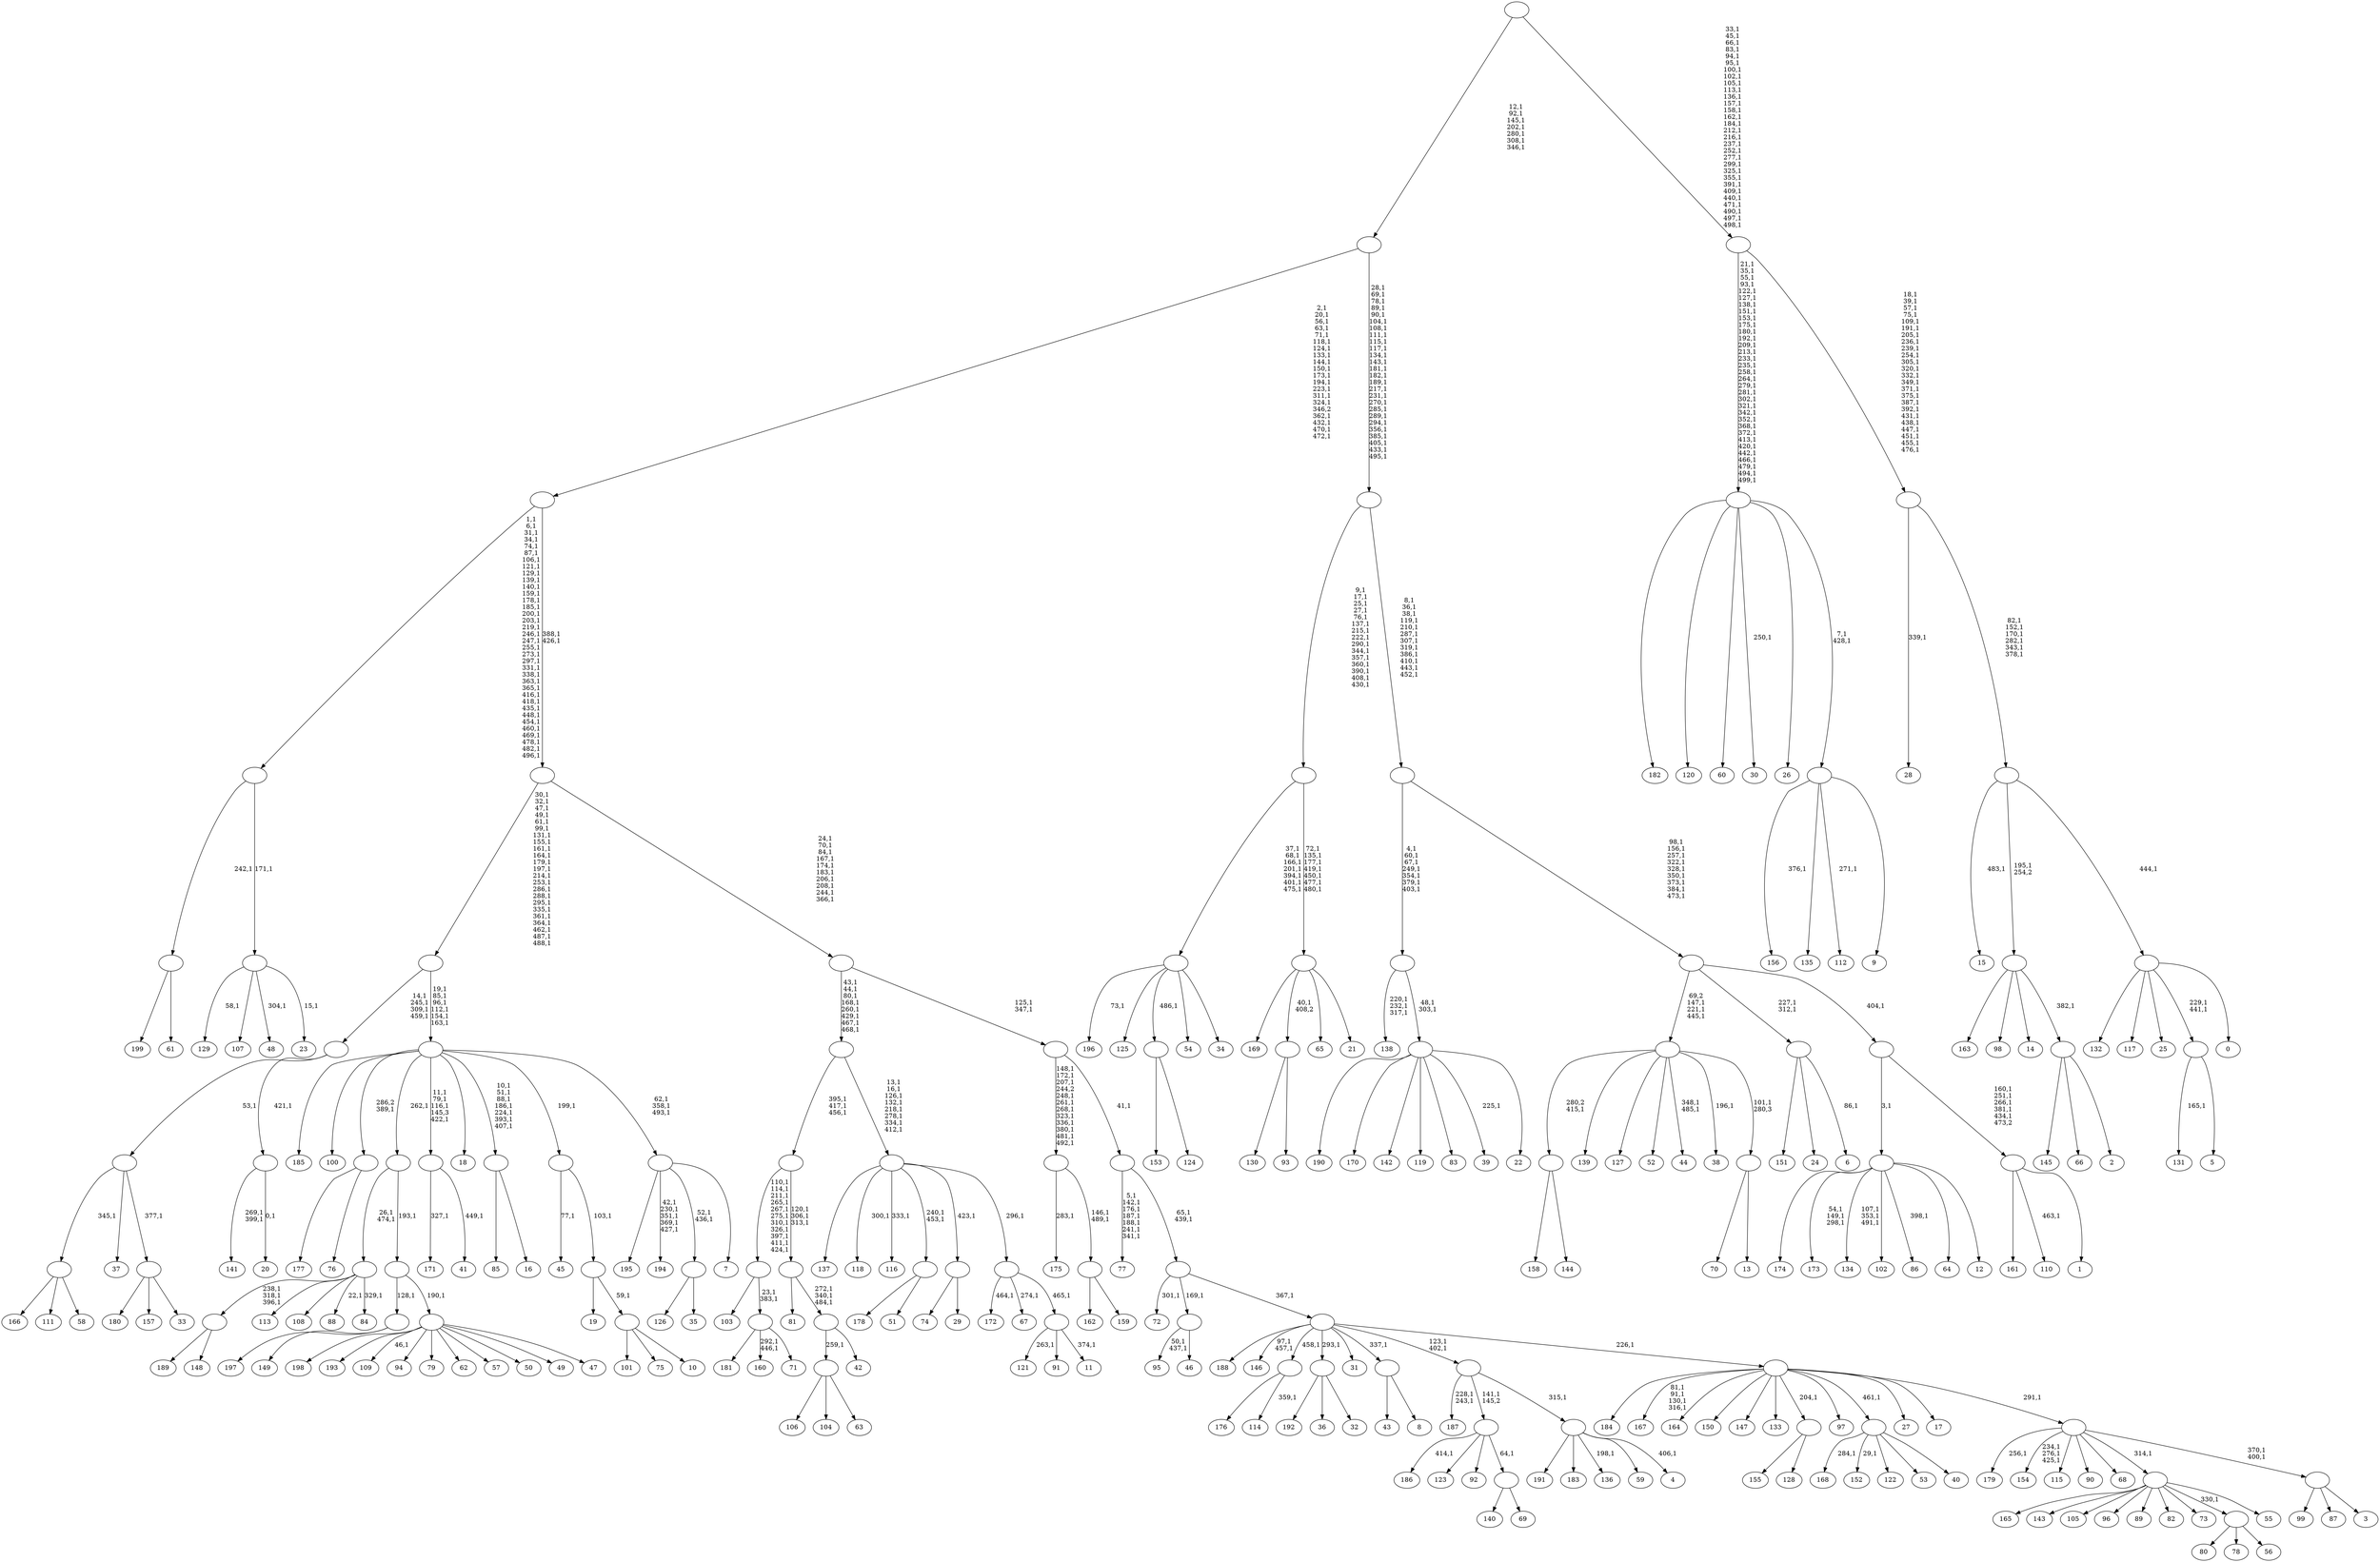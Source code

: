 digraph T {
	700 [label="199"]
	699 [label="198"]
	698 [label="197"]
	697 [label="196"]
	695 [label="195"]
	694 [label="194"]
	688 [label="193"]
	687 [label="192"]
	686 [label="191"]
	685 [label="190"]
	684 [label="189"]
	683 [label="188"]
	682 [label="187"]
	679 [label="186"]
	677 [label="185"]
	676 [label="184"]
	675 [label="183"]
	674 [label="182"]
	673 [label="181"]
	672 [label="180"]
	671 [label="179"]
	669 [label="178"]
	668 [label="177"]
	667 [label="176"]
	666 [label="175"]
	664 [label="174"]
	663 [label="173"]
	659 [label="172"]
	657 [label="171"]
	655 [label="170"]
	654 [label="169"]
	653 [label="168"]
	651 [label="167"]
	646 [label="166"]
	645 [label="165"]
	644 [label="164"]
	643 [label="163"]
	642 [label="162"]
	641 [label="161"]
	640 [label="160"]
	637 [label="159"]
	636 [label=""]
	634 [label=""]
	623 [label="158"]
	622 [label="157"]
	621 [label="156"]
	619 [label="155"]
	618 [label="154"]
	614 [label="153"]
	613 [label="152"]
	611 [label="151"]
	610 [label="150"]
	609 [label="149"]
	608 [label=""]
	607 [label="148"]
	606 [label=""]
	603 [label="147"]
	602 [label="146"]
	599 [label="145"]
	598 [label="144"]
	597 [label=""]
	596 [label="143"]
	595 [label="142"]
	594 [label="141"]
	591 [label="140"]
	590 [label="139"]
	589 [label="138"]
	585 [label="137"]
	584 [label="136"]
	582 [label="135"]
	581 [label="134"]
	577 [label="133"]
	576 [label="132"]
	575 [label="131"]
	573 [label="130"]
	572 [label="129"]
	570 [label="128"]
	569 [label=""]
	568 [label="127"]
	567 [label="126"]
	566 [label="125"]
	565 [label="124"]
	564 [label=""]
	563 [label="123"]
	562 [label="122"]
	561 [label="121"]
	559 [label="120"]
	558 [label="119"]
	557 [label="118"]
	555 [label="117"]
	554 [label="116"]
	552 [label="115"]
	551 [label="114"]
	549 [label=""]
	548 [label="113"]
	547 [label="112"]
	545 [label="111"]
	544 [label="110"]
	542 [label="109"]
	540 [label="108"]
	539 [label="107"]
	538 [label="106"]
	537 [label="105"]
	536 [label="104"]
	535 [label="103"]
	534 [label="102"]
	533 [label="101"]
	532 [label="100"]
	531 [label="99"]
	530 [label="98"]
	529 [label="97"]
	528 [label="96"]
	527 [label="95"]
	524 [label="94"]
	523 [label="93"]
	522 [label=""]
	521 [label="92"]
	520 [label="91"]
	519 [label="90"]
	518 [label="89"]
	517 [label="88"]
	515 [label="87"]
	514 [label="86"]
	512 [label="85"]
	511 [label="84"]
	509 [label=""]
	507 [label="83"]
	506 [label="82"]
	505 [label="81"]
	504 [label="80"]
	503 [label="79"]
	502 [label="78"]
	501 [label="77"]
	493 [label="76"]
	492 [label=""]
	491 [label="75"]
	490 [label="74"]
	489 [label="73"]
	488 [label="72"]
	486 [label="71"]
	485 [label=""]
	483 [label=""]
	472 [label="70"]
	471 [label="69"]
	470 [label=""]
	469 [label=""]
	468 [label="68"]
	467 [label="67"]
	465 [label="66"]
	464 [label="65"]
	463 [label="64"]
	462 [label="63"]
	461 [label=""]
	460 [label="62"]
	459 [label="61"]
	458 [label=""]
	457 [label="60"]
	456 [label="59"]
	455 [label="58"]
	454 [label=""]
	453 [label="57"]
	452 [label="56"]
	451 [label=""]
	450 [label="55"]
	449 [label=""]
	448 [label="54"]
	447 [label="53"]
	446 [label="52"]
	445 [label="51"]
	444 [label=""]
	442 [label="50"]
	441 [label="49"]
	440 [label="48"]
	438 [label="47"]
	437 [label=""]
	436 [label=""]
	435 [label=""]
	434 [label="46"]
	433 [label=""]
	432 [label="45"]
	430 [label="44"]
	427 [label="43"]
	426 [label="42"]
	425 [label=""]
	422 [label=""]
	419 [label=""]
	416 [label="41"]
	414 [label=""]
	410 [label="40"]
	409 [label=""]
	408 [label="39"]
	406 [label="38"]
	404 [label="37"]
	403 [label="36"]
	402 [label="35"]
	401 [label=""]
	399 [label="34"]
	398 [label=""]
	391 [label="33"]
	390 [label=""]
	389 [label=""]
	388 [label="32"]
	387 [label=""]
	386 [label="31"]
	385 [label="30"]
	383 [label="29"]
	382 [label=""]
	381 [label="28"]
	379 [label="27"]
	378 [label="26"]
	377 [label="25"]
	376 [label="24"]
	375 [label="23"]
	373 [label=""]
	372 [label=""]
	336 [label="22"]
	335 [label=""]
	333 [label=""]
	326 [label="21"]
	325 [label=""]
	318 [label=""]
	303 [label="20"]
	301 [label=""]
	300 [label=""]
	296 [label="19"]
	295 [label="18"]
	294 [label="17"]
	293 [label="16"]
	292 [label=""]
	285 [label="15"]
	283 [label="14"]
	282 [label="13"]
	281 [label=""]
	280 [label=""]
	277 [label="12"]
	276 [label=""]
	275 [label="11"]
	273 [label=""]
	272 [label=""]
	271 [label=""]
	263 [label=""]
	255 [label="10"]
	254 [label=""]
	253 [label=""]
	252 [label=""]
	251 [label="9"]
	250 [label=""]
	248 [label=""]
	215 [label="8"]
	214 [label=""]
	213 [label="7"]
	212 [label=""]
	209 [label=""]
	203 [label=""]
	180 [label="6"]
	178 [label=""]
	176 [label="5"]
	175 [label=""]
	173 [label="4"]
	171 [label=""]
	170 [label=""]
	168 [label="3"]
	167 [label=""]
	165 [label=""]
	164 [label=""]
	163 [label=""]
	162 [label=""]
	160 [label=""]
	159 [label=""]
	157 [label=""]
	147 [label=""]
	145 [label=""]
	126 [label="2"]
	125 [label=""]
	124 [label=""]
	123 [label="1"]
	122 [label=""]
	117 [label=""]
	116 [label=""]
	107 [label=""]
	95 [label=""]
	69 [label=""]
	62 [label="0"]
	61 [label=""]
	60 [label=""]
	54 [label=""]
	30 [label=""]
	0 [label=""]
	636 -> 642 [label=""]
	636 -> 637 [label=""]
	634 -> 636 [label="146,1\n489,1"]
	634 -> 666 [label="283,1"]
	608 -> 698 [label=""]
	608 -> 609 [label=""]
	606 -> 684 [label=""]
	606 -> 607 [label=""]
	597 -> 623 [label=""]
	597 -> 598 [label=""]
	569 -> 619 [label=""]
	569 -> 570 [label=""]
	564 -> 614 [label=""]
	564 -> 565 [label=""]
	549 -> 551 [label="359,1"]
	549 -> 667 [label=""]
	522 -> 573 [label=""]
	522 -> 523 [label=""]
	509 -> 511 [label="329,1"]
	509 -> 517 [label="22,1"]
	509 -> 606 [label="238,1\n318,1\n396,1"]
	509 -> 548 [label=""]
	509 -> 540 [label=""]
	492 -> 668 [label=""]
	492 -> 493 [label=""]
	485 -> 640 [label="292,1\n446,1"]
	485 -> 673 [label=""]
	485 -> 486 [label=""]
	483 -> 485 [label="23,1\n383,1"]
	483 -> 535 [label=""]
	470 -> 591 [label=""]
	470 -> 471 [label=""]
	469 -> 679 [label="414,1"]
	469 -> 563 [label=""]
	469 -> 521 [label=""]
	469 -> 470 [label="64,1"]
	461 -> 538 [label=""]
	461 -> 536 [label=""]
	461 -> 462 [label=""]
	458 -> 700 [label=""]
	458 -> 459 [label=""]
	454 -> 646 [label=""]
	454 -> 545 [label=""]
	454 -> 455 [label=""]
	451 -> 504 [label=""]
	451 -> 502 [label=""]
	451 -> 452 [label=""]
	449 -> 645 [label=""]
	449 -> 596 [label=""]
	449 -> 537 [label=""]
	449 -> 528 [label=""]
	449 -> 518 [label=""]
	449 -> 506 [label=""]
	449 -> 489 [label=""]
	449 -> 451 [label="330,1"]
	449 -> 450 [label=""]
	444 -> 669 [label=""]
	444 -> 445 [label=""]
	437 -> 542 [label="46,1"]
	437 -> 699 [label=""]
	437 -> 688 [label=""]
	437 -> 524 [label=""]
	437 -> 503 [label=""]
	437 -> 460 [label=""]
	437 -> 453 [label=""]
	437 -> 442 [label=""]
	437 -> 441 [label=""]
	437 -> 438 [label=""]
	436 -> 608 [label="128,1"]
	436 -> 437 [label="190,1"]
	435 -> 509 [label="26,1\n474,1"]
	435 -> 436 [label="193,1"]
	433 -> 527 [label="50,1\n437,1"]
	433 -> 434 [label=""]
	425 -> 461 [label="259,1"]
	425 -> 426 [label=""]
	422 -> 425 [label="272,1\n340,1\n484,1"]
	422 -> 505 [label=""]
	419 -> 422 [label="120,1\n306,1\n313,1"]
	419 -> 483 [label="110,1\n114,1\n211,1\n265,1\n267,1\n275,1\n310,1\n326,1\n397,1\n411,1\n424,1"]
	414 -> 416 [label="449,1"]
	414 -> 657 [label="327,1"]
	409 -> 613 [label="29,1"]
	409 -> 653 [label="284,1"]
	409 -> 562 [label=""]
	409 -> 447 [label=""]
	409 -> 410 [label=""]
	401 -> 567 [label=""]
	401 -> 402 [label=""]
	398 -> 697 [label="73,1"]
	398 -> 566 [label=""]
	398 -> 564 [label="486,1"]
	398 -> 448 [label=""]
	398 -> 399 [label=""]
	390 -> 672 [label=""]
	390 -> 622 [label=""]
	390 -> 391 [label=""]
	389 -> 454 [label="345,1"]
	389 -> 404 [label=""]
	389 -> 390 [label="377,1"]
	387 -> 687 [label=""]
	387 -> 403 [label=""]
	387 -> 388 [label=""]
	382 -> 490 [label=""]
	382 -> 383 [label=""]
	373 -> 375 [label="15,1"]
	373 -> 440 [label="304,1"]
	373 -> 572 [label="58,1"]
	373 -> 539 [label=""]
	372 -> 458 [label="242,1"]
	372 -> 373 [label="171,1"]
	335 -> 408 [label="225,1"]
	335 -> 685 [label=""]
	335 -> 655 [label=""]
	335 -> 595 [label=""]
	335 -> 558 [label=""]
	335 -> 507 [label=""]
	335 -> 336 [label=""]
	333 -> 335 [label="48,1\n303,1"]
	333 -> 589 [label="220,1\n232,1\n317,1"]
	325 -> 654 [label=""]
	325 -> 522 [label="40,1\n408,2"]
	325 -> 464 [label=""]
	325 -> 326 [label=""]
	318 -> 325 [label="72,1\n135,1\n177,1\n419,1\n450,1\n477,1\n480,1"]
	318 -> 398 [label="37,1\n68,1\n166,1\n201,1\n394,1\n401,1\n475,1"]
	301 -> 303 [label="0,1"]
	301 -> 594 [label="269,1\n399,1"]
	300 -> 389 [label="53,1"]
	300 -> 301 [label="421,1"]
	292 -> 512 [label=""]
	292 -> 293 [label=""]
	281 -> 472 [label=""]
	281 -> 282 [label=""]
	280 -> 406 [label="196,1"]
	280 -> 430 [label="348,1\n485,1"]
	280 -> 597 [label="280,2\n415,1"]
	280 -> 590 [label=""]
	280 -> 568 [label=""]
	280 -> 446 [label=""]
	280 -> 281 [label="101,1\n280,3"]
	276 -> 514 [label="398,1"]
	276 -> 581 [label="107,1\n353,1\n491,1"]
	276 -> 663 [label="54,1\n149,1\n298,1"]
	276 -> 664 [label=""]
	276 -> 534 [label=""]
	276 -> 463 [label=""]
	276 -> 277 [label=""]
	273 -> 275 [label="374,1"]
	273 -> 561 [label="263,1"]
	273 -> 520 [label=""]
	272 -> 467 [label="274,1"]
	272 -> 659 [label="464,1"]
	272 -> 273 [label="465,1"]
	271 -> 444 [label="240,1\n453,1"]
	271 -> 554 [label="333,1"]
	271 -> 557 [label="300,1"]
	271 -> 585 [label=""]
	271 -> 382 [label="423,1"]
	271 -> 272 [label="296,1"]
	263 -> 271 [label="13,1\n16,1\n126,1\n132,1\n218,1\n278,1\n334,1\n412,1"]
	263 -> 419 [label="395,1\n417,1\n456,1"]
	254 -> 533 [label=""]
	254 -> 491 [label=""]
	254 -> 255 [label=""]
	253 -> 296 [label=""]
	253 -> 254 [label="59,1"]
	252 -> 432 [label="77,1"]
	252 -> 253 [label="103,1"]
	250 -> 547 [label="271,1"]
	250 -> 621 [label="376,1"]
	250 -> 582 [label=""]
	250 -> 251 [label=""]
	248 -> 250 [label="7,1\n428,1"]
	248 -> 385 [label="250,1"]
	248 -> 674 [label=""]
	248 -> 559 [label=""]
	248 -> 457 [label=""]
	248 -> 378 [label=""]
	214 -> 427 [label=""]
	214 -> 215 [label=""]
	212 -> 401 [label="52,1\n436,1"]
	212 -> 694 [label="42,1\n230,1\n351,1\n369,1\n427,1"]
	212 -> 695 [label=""]
	212 -> 213 [label=""]
	209 -> 212 [label="62,1\n358,1\n493,1"]
	209 -> 292 [label="10,1\n51,1\n88,1\n186,1\n224,1\n393,1\n407,1"]
	209 -> 414 [label="11,1\n79,1\n116,1\n145,3\n422,1"]
	209 -> 677 [label=""]
	209 -> 532 [label=""]
	209 -> 492 [label="286,2\n389,1"]
	209 -> 435 [label="262,1"]
	209 -> 295 [label=""]
	209 -> 252 [label="199,1"]
	203 -> 209 [label="19,1\n85,1\n96,1\n112,1\n154,1\n163,1"]
	203 -> 300 [label="14,1\n245,1\n309,1\n459,1"]
	178 -> 180 [label="86,1"]
	178 -> 611 [label=""]
	178 -> 376 [label=""]
	175 -> 575 [label="165,1"]
	175 -> 176 [label=""]
	171 -> 173 [label="406,1"]
	171 -> 584 [label="198,1"]
	171 -> 686 [label=""]
	171 -> 675 [label=""]
	171 -> 456 [label=""]
	170 -> 682 [label="228,1\n243,1"]
	170 -> 469 [label="141,1\n145,2"]
	170 -> 171 [label="315,1"]
	167 -> 531 [label=""]
	167 -> 515 [label=""]
	167 -> 168 [label=""]
	165 -> 167 [label="370,1\n400,1"]
	165 -> 618 [label="234,1\n276,1\n425,1"]
	165 -> 671 [label="256,1"]
	165 -> 552 [label=""]
	165 -> 519 [label=""]
	165 -> 468 [label=""]
	165 -> 449 [label="314,1"]
	164 -> 651 [label="81,1\n91,1\n130,1\n316,1"]
	164 -> 676 [label=""]
	164 -> 644 [label=""]
	164 -> 610 [label=""]
	164 -> 603 [label=""]
	164 -> 577 [label=""]
	164 -> 569 [label="204,1"]
	164 -> 529 [label=""]
	164 -> 409 [label="461,1"]
	164 -> 379 [label=""]
	164 -> 294 [label=""]
	164 -> 165 [label="291,1"]
	163 -> 170 [label="123,1\n402,1"]
	163 -> 602 [label="97,1\n457,1"]
	163 -> 683 [label=""]
	163 -> 549 [label="458,1"]
	163 -> 387 [label="293,1"]
	163 -> 386 [label=""]
	163 -> 214 [label="337,1"]
	163 -> 164 [label="226,1"]
	162 -> 488 [label="301,1"]
	162 -> 433 [label="169,1"]
	162 -> 163 [label="367,1"]
	160 -> 162 [label="65,1\n439,1"]
	160 -> 501 [label="5,1\n142,1\n176,1\n187,1\n188,1\n241,1\n341,1"]
	159 -> 634 [label="148,1\n172,1\n207,1\n244,2\n248,1\n261,1\n268,1\n323,1\n336,1\n380,1\n481,1\n492,1"]
	159 -> 160 [label="41,1"]
	157 -> 159 [label="125,1\n347,1"]
	157 -> 263 [label="43,1\n44,1\n80,1\n168,1\n260,1\n429,1\n467,1\n468,1"]
	147 -> 157 [label="24,1\n70,1\n84,1\n167,1\n174,1\n183,1\n206,1\n208,1\n244,1\n366,1"]
	147 -> 203 [label="30,1\n32,1\n47,1\n49,1\n61,1\n99,1\n131,1\n155,1\n161,1\n164,1\n179,1\n197,1\n214,1\n253,1\n286,1\n288,1\n295,1\n335,1\n361,1\n364,1\n462,1\n487,1\n488,1"]
	145 -> 147 [label="388,1\n426,1"]
	145 -> 372 [label="1,1\n6,1\n31,1\n34,1\n74,1\n87,1\n106,1\n121,1\n129,1\n139,1\n140,1\n159,1\n178,1\n185,1\n200,1\n203,1\n219,1\n246,1\n247,1\n255,1\n273,1\n297,1\n331,1\n338,1\n363,1\n365,1\n416,1\n418,1\n435,1\n448,1\n454,1\n460,1\n469,1\n478,1\n482,1\n496,1"]
	125 -> 599 [label=""]
	125 -> 465 [label=""]
	125 -> 126 [label=""]
	124 -> 643 [label=""]
	124 -> 530 [label=""]
	124 -> 283 [label=""]
	124 -> 125 [label="382,1"]
	122 -> 544 [label="463,1"]
	122 -> 641 [label=""]
	122 -> 123 [label=""]
	117 -> 122 [label="160,1\n251,1\n266,1\n381,1\n434,1\n473,2"]
	117 -> 276 [label="3,1"]
	116 -> 178 [label="227,1\n312,1"]
	116 -> 280 [label="69,2\n147,1\n221,1\n445,1"]
	116 -> 117 [label="404,1"]
	107 -> 116 [label="98,1\n156,1\n257,1\n322,1\n328,1\n350,1\n373,1\n384,1\n473,1"]
	107 -> 333 [label="4,1\n60,1\n67,1\n249,1\n354,1\n379,1\n403,1"]
	95 -> 107 [label="8,1\n36,1\n38,1\n119,1\n210,1\n287,1\n307,1\n319,1\n386,1\n410,1\n443,1\n452,1"]
	95 -> 318 [label="9,1\n17,1\n25,1\n27,1\n76,1\n137,1\n215,1\n222,1\n290,1\n344,1\n357,1\n360,1\n390,1\n408,1\n430,1"]
	69 -> 95 [label="28,1\n69,1\n78,1\n89,1\n90,1\n104,1\n108,1\n111,1\n115,1\n117,1\n134,1\n143,1\n181,1\n182,1\n189,1\n217,1\n231,1\n270,1\n285,1\n289,1\n294,1\n356,1\n385,1\n405,1\n433,1\n495,1"]
	69 -> 145 [label="2,1\n20,1\n56,1\n63,1\n71,1\n118,1\n124,1\n133,1\n144,1\n150,1\n173,1\n194,1\n223,1\n311,1\n324,1\n346,2\n362,1\n432,1\n470,1\n472,1"]
	61 -> 175 [label="229,1\n441,1"]
	61 -> 576 [label=""]
	61 -> 555 [label=""]
	61 -> 377 [label=""]
	61 -> 62 [label=""]
	60 -> 285 [label="483,1"]
	60 -> 124 [label="195,1\n254,2"]
	60 -> 61 [label="444,1"]
	54 -> 60 [label="82,1\n152,1\n170,1\n282,1\n343,1\n378,1"]
	54 -> 381 [label="339,1"]
	30 -> 54 [label="18,1\n39,1\n57,1\n75,1\n109,1\n191,1\n205,1\n236,1\n239,1\n254,1\n305,1\n320,1\n332,1\n349,1\n371,1\n375,1\n387,1\n392,1\n431,1\n438,1\n447,1\n451,1\n455,1\n476,1"]
	30 -> 248 [label="21,1\n35,1\n55,1\n93,1\n122,1\n127,1\n138,1\n151,1\n153,1\n175,1\n180,1\n192,1\n209,1\n213,1\n233,1\n235,1\n258,1\n264,1\n279,1\n281,1\n302,1\n321,1\n342,1\n352,1\n368,1\n372,1\n413,1\n420,1\n442,1\n466,1\n479,1\n494,1\n499,1"]
	0 -> 30 [label="33,1\n45,1\n66,1\n83,1\n94,1\n95,1\n100,1\n102,1\n105,1\n113,1\n136,1\n157,1\n158,1\n162,1\n184,1\n212,1\n216,1\n237,1\n252,1\n277,1\n299,1\n325,1\n355,1\n391,1\n409,1\n440,1\n471,1\n490,1\n497,1\n498,1"]
	0 -> 69 [label="12,1\n92,1\n145,1\n202,1\n280,1\n308,1\n346,1"]
}
